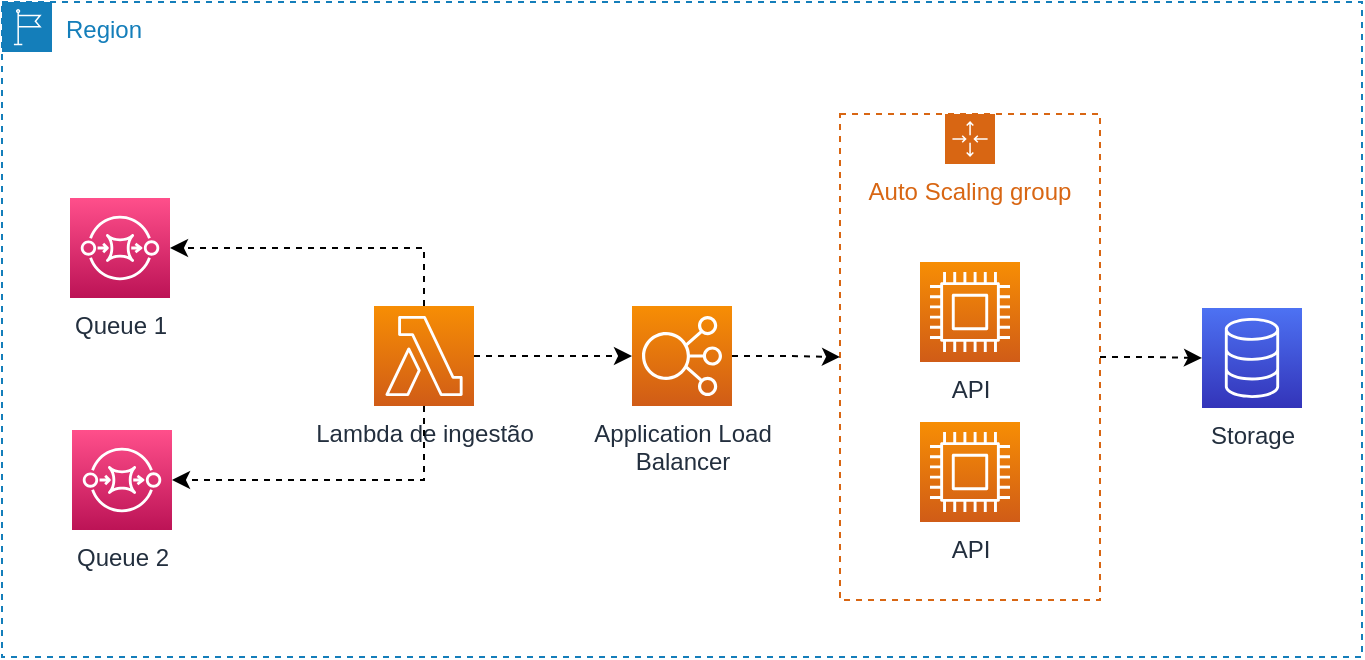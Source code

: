<mxfile version="20.8.13" type="device"><diagram name="Página-1" id="RmxF9jFMAOCOzBQp__bg"><mxGraphModel dx="2026" dy="775" grid="1" gridSize="10" guides="1" tooltips="1" connect="1" arrows="1" fold="1" page="1" pageScale="1" pageWidth="827" pageHeight="1169" math="0" shadow="0"><root><mxCell id="0"/><mxCell id="1" parent="0"/><mxCell id="BEfnfVvEHVUkTr-jLiKs-2" value="Storage" style="sketch=0;points=[[0,0,0],[0.25,0,0],[0.5,0,0],[0.75,0,0],[1,0,0],[0,1,0],[0.25,1,0],[0.5,1,0],[0.75,1,0],[1,1,0],[0,0.25,0],[0,0.5,0],[0,0.75,0],[1,0.25,0],[1,0.5,0],[1,0.75,0]];outlineConnect=0;fontColor=#232F3E;gradientColor=#4D72F3;gradientDirection=north;fillColor=#3334B9;strokeColor=#ffffff;dashed=0;verticalLabelPosition=bottom;verticalAlign=top;align=center;html=1;fontSize=12;fontStyle=0;aspect=fixed;shape=mxgraph.aws4.resourceIcon;resIcon=mxgraph.aws4.database;" vertex="1" parent="1"><mxGeometry x="680" y="363" width="50" height="50" as="geometry"/></mxCell><mxCell id="BEfnfVvEHVUkTr-jLiKs-27" style="edgeStyle=orthogonalEdgeStyle;rounded=0;orthogonalLoop=1;jettySize=auto;html=1;exitX=1;exitY=0.5;exitDx=0;exitDy=0;entryX=0;entryY=0.5;entryDx=0;entryDy=0;entryPerimeter=0;dashed=1;" edge="1" parent="1" source="BEfnfVvEHVUkTr-jLiKs-13" target="BEfnfVvEHVUkTr-jLiKs-2"><mxGeometry relative="1" as="geometry"/></mxCell><mxCell id="BEfnfVvEHVUkTr-jLiKs-13" value="Auto Scaling group" style="points=[[0,0],[0.25,0],[0.5,0],[0.75,0],[1,0],[1,0.25],[1,0.5],[1,0.75],[1,1],[0.75,1],[0.5,1],[0.25,1],[0,1],[0,0.75],[0,0.5],[0,0.25]];outlineConnect=0;gradientColor=none;html=1;whiteSpace=wrap;fontSize=12;fontStyle=0;container=1;pointerEvents=0;collapsible=0;recursiveResize=0;shape=mxgraph.aws4.groupCenter;grIcon=mxgraph.aws4.group_auto_scaling_group;grStroke=1;strokeColor=#D86613;fillColor=none;verticalAlign=top;align=center;fontColor=#D86613;dashed=1;spacingTop=25;" vertex="1" parent="1"><mxGeometry x="499" y="266" width="130" height="243" as="geometry"/></mxCell><mxCell id="BEfnfVvEHVUkTr-jLiKs-21" value="API" style="sketch=0;points=[[0,0,0],[0.25,0,0],[0.5,0,0],[0.75,0,0],[1,0,0],[0,1,0],[0.25,1,0],[0.5,1,0],[0.75,1,0],[1,1,0],[0,0.25,0],[0,0.5,0],[0,0.75,0],[1,0.25,0],[1,0.5,0],[1,0.75,0]];outlineConnect=0;fontColor=#232F3E;gradientColor=#F78E04;gradientDirection=north;fillColor=#D05C17;strokeColor=#ffffff;dashed=0;verticalLabelPosition=bottom;verticalAlign=top;align=center;html=1;fontSize=12;fontStyle=0;aspect=fixed;shape=mxgraph.aws4.resourceIcon;resIcon=mxgraph.aws4.compute;" vertex="1" parent="BEfnfVvEHVUkTr-jLiKs-13"><mxGeometry x="40" y="74" width="50" height="50" as="geometry"/></mxCell><mxCell id="BEfnfVvEHVUkTr-jLiKs-20" value="API" style="sketch=0;points=[[0,0,0],[0.25,0,0],[0.5,0,0],[0.75,0,0],[1,0,0],[0,1,0],[0.25,1,0],[0.5,1,0],[0.75,1,0],[1,1,0],[0,0.25,0],[0,0.5,0],[0,0.75,0],[1,0.25,0],[1,0.5,0],[1,0.75,0]];outlineConnect=0;fontColor=#232F3E;gradientColor=#F78E04;gradientDirection=north;fillColor=#D05C17;strokeColor=#ffffff;dashed=0;verticalLabelPosition=bottom;verticalAlign=top;align=center;html=1;fontSize=12;fontStyle=0;aspect=fixed;shape=mxgraph.aws4.resourceIcon;resIcon=mxgraph.aws4.compute;" vertex="1" parent="BEfnfVvEHVUkTr-jLiKs-13"><mxGeometry x="40" y="154" width="50" height="50" as="geometry"/></mxCell><mxCell id="BEfnfVvEHVUkTr-jLiKs-22" value="Region" style="points=[[0,0],[0.25,0],[0.5,0],[0.75,0],[1,0],[1,0.25],[1,0.5],[1,0.75],[1,1],[0.75,1],[0.5,1],[0.25,1],[0,1],[0,0.75],[0,0.5],[0,0.25]];outlineConnect=0;gradientColor=none;html=1;whiteSpace=wrap;fontSize=12;fontStyle=0;container=1;pointerEvents=0;collapsible=0;recursiveResize=0;shape=mxgraph.aws4.group;grIcon=mxgraph.aws4.group_region;strokeColor=#147EBA;fillColor=none;verticalAlign=top;align=left;spacingLeft=30;fontColor=#147EBA;dashed=1;" vertex="1" parent="1"><mxGeometry x="80" y="210" width="680" height="327.5" as="geometry"/></mxCell><mxCell id="BEfnfVvEHVUkTr-jLiKs-28" style="edgeStyle=orthogonalEdgeStyle;rounded=0;orthogonalLoop=1;jettySize=auto;html=1;exitX=1;exitY=0.5;exitDx=0;exitDy=0;exitPerimeter=0;entryX=0;entryY=0.5;entryDx=0;entryDy=0;entryPerimeter=0;dashed=1;" edge="1" parent="BEfnfVvEHVUkTr-jLiKs-22" source="BEfnfVvEHVUkTr-jLiKs-1" target="BEfnfVvEHVUkTr-jLiKs-25"><mxGeometry relative="1" as="geometry"/></mxCell><mxCell id="BEfnfVvEHVUkTr-jLiKs-1" value="Lambda de ingestão" style="sketch=0;points=[[0,0,0],[0.25,0,0],[0.5,0,0],[0.75,0,0],[1,0,0],[0,1,0],[0.25,1,0],[0.5,1,0],[0.75,1,0],[1,1,0],[0,0.25,0],[0,0.5,0],[0,0.75,0],[1,0.25,0],[1,0.5,0],[1,0.75,0]];outlineConnect=0;fontColor=#232F3E;gradientColor=#F78E04;gradientDirection=north;fillColor=#D05C17;strokeColor=#ffffff;dashed=0;verticalLabelPosition=bottom;verticalAlign=top;align=center;html=1;fontSize=12;fontStyle=0;aspect=fixed;shape=mxgraph.aws4.resourceIcon;resIcon=mxgraph.aws4.lambda;" vertex="1" parent="BEfnfVvEHVUkTr-jLiKs-22"><mxGeometry x="186" y="152" width="50" height="50" as="geometry"/></mxCell><mxCell id="BEfnfVvEHVUkTr-jLiKs-6" value="Queue 1" style="sketch=0;points=[[0,0,0],[0.25,0,0],[0.5,0,0],[0.75,0,0],[1,0,0],[0,1,0],[0.25,1,0],[0.5,1,0],[0.75,1,0],[1,1,0],[0,0.25,0],[0,0.5,0],[0,0.75,0],[1,0.25,0],[1,0.5,0],[1,0.75,0]];outlineConnect=0;fontColor=#232F3E;gradientColor=#FF4F8B;gradientDirection=north;fillColor=#BC1356;strokeColor=#ffffff;dashed=0;verticalLabelPosition=bottom;verticalAlign=top;align=center;html=1;fontSize=12;fontStyle=0;aspect=fixed;shape=mxgraph.aws4.resourceIcon;resIcon=mxgraph.aws4.sqs;" vertex="1" parent="BEfnfVvEHVUkTr-jLiKs-22"><mxGeometry x="34" y="98" width="50" height="50" as="geometry"/></mxCell><mxCell id="BEfnfVvEHVUkTr-jLiKs-11" style="edgeStyle=orthogonalEdgeStyle;rounded=0;orthogonalLoop=1;jettySize=auto;html=1;exitX=0.5;exitY=0;exitDx=0;exitDy=0;exitPerimeter=0;entryX=1;entryY=0.5;entryDx=0;entryDy=0;entryPerimeter=0;dashed=1;" edge="1" parent="BEfnfVvEHVUkTr-jLiKs-22" source="BEfnfVvEHVUkTr-jLiKs-1" target="BEfnfVvEHVUkTr-jLiKs-6"><mxGeometry relative="1" as="geometry"/></mxCell><mxCell id="BEfnfVvEHVUkTr-jLiKs-7" value="Queue 2" style="sketch=0;points=[[0,0,0],[0.25,0,0],[0.5,0,0],[0.75,0,0],[1,0,0],[0,1,0],[0.25,1,0],[0.5,1,0],[0.75,1,0],[1,1,0],[0,0.25,0],[0,0.5,0],[0,0.75,0],[1,0.25,0],[1,0.5,0],[1,0.75,0]];outlineConnect=0;fontColor=#232F3E;gradientColor=#FF4F8B;gradientDirection=north;fillColor=#BC1356;strokeColor=#ffffff;dashed=0;verticalLabelPosition=bottom;verticalAlign=top;align=center;html=1;fontSize=12;fontStyle=0;aspect=fixed;shape=mxgraph.aws4.resourceIcon;resIcon=mxgraph.aws4.sqs;" vertex="1" parent="BEfnfVvEHVUkTr-jLiKs-22"><mxGeometry x="35" y="214" width="50" height="50" as="geometry"/></mxCell><mxCell id="BEfnfVvEHVUkTr-jLiKs-12" style="edgeStyle=orthogonalEdgeStyle;rounded=0;orthogonalLoop=1;jettySize=auto;html=1;exitX=0.5;exitY=1;exitDx=0;exitDy=0;exitPerimeter=0;entryX=1;entryY=0.5;entryDx=0;entryDy=0;entryPerimeter=0;dashed=1;" edge="1" parent="BEfnfVvEHVUkTr-jLiKs-22" source="BEfnfVvEHVUkTr-jLiKs-1" target="BEfnfVvEHVUkTr-jLiKs-7"><mxGeometry relative="1" as="geometry"/></mxCell><mxCell id="BEfnfVvEHVUkTr-jLiKs-25" value="Application Load&lt;br&gt;Balancer" style="sketch=0;points=[[0,0,0],[0.25,0,0],[0.5,0,0],[0.75,0,0],[1,0,0],[0,1,0],[0.25,1,0],[0.5,1,0],[0.75,1,0],[1,1,0],[0,0.25,0],[0,0.5,0],[0,0.75,0],[1,0.25,0],[1,0.5,0],[1,0.75,0]];outlineConnect=0;fontColor=#232F3E;gradientColor=#F78E04;gradientDirection=north;fillColor=#D05C17;strokeColor=#ffffff;dashed=0;verticalLabelPosition=bottom;verticalAlign=top;align=center;html=1;fontSize=12;fontStyle=0;aspect=fixed;shape=mxgraph.aws4.resourceIcon;resIcon=mxgraph.aws4.elastic_load_balancing;" vertex="1" parent="BEfnfVvEHVUkTr-jLiKs-22"><mxGeometry x="315" y="152" width="50" height="50" as="geometry"/></mxCell><mxCell id="BEfnfVvEHVUkTr-jLiKs-26" style="edgeStyle=orthogonalEdgeStyle;rounded=0;orthogonalLoop=1;jettySize=auto;html=1;exitX=1;exitY=0.5;exitDx=0;exitDy=0;exitPerimeter=0;dashed=1;" edge="1" parent="1" source="BEfnfVvEHVUkTr-jLiKs-25" target="BEfnfVvEHVUkTr-jLiKs-13"><mxGeometry relative="1" as="geometry"/></mxCell></root></mxGraphModel></diagram></mxfile>